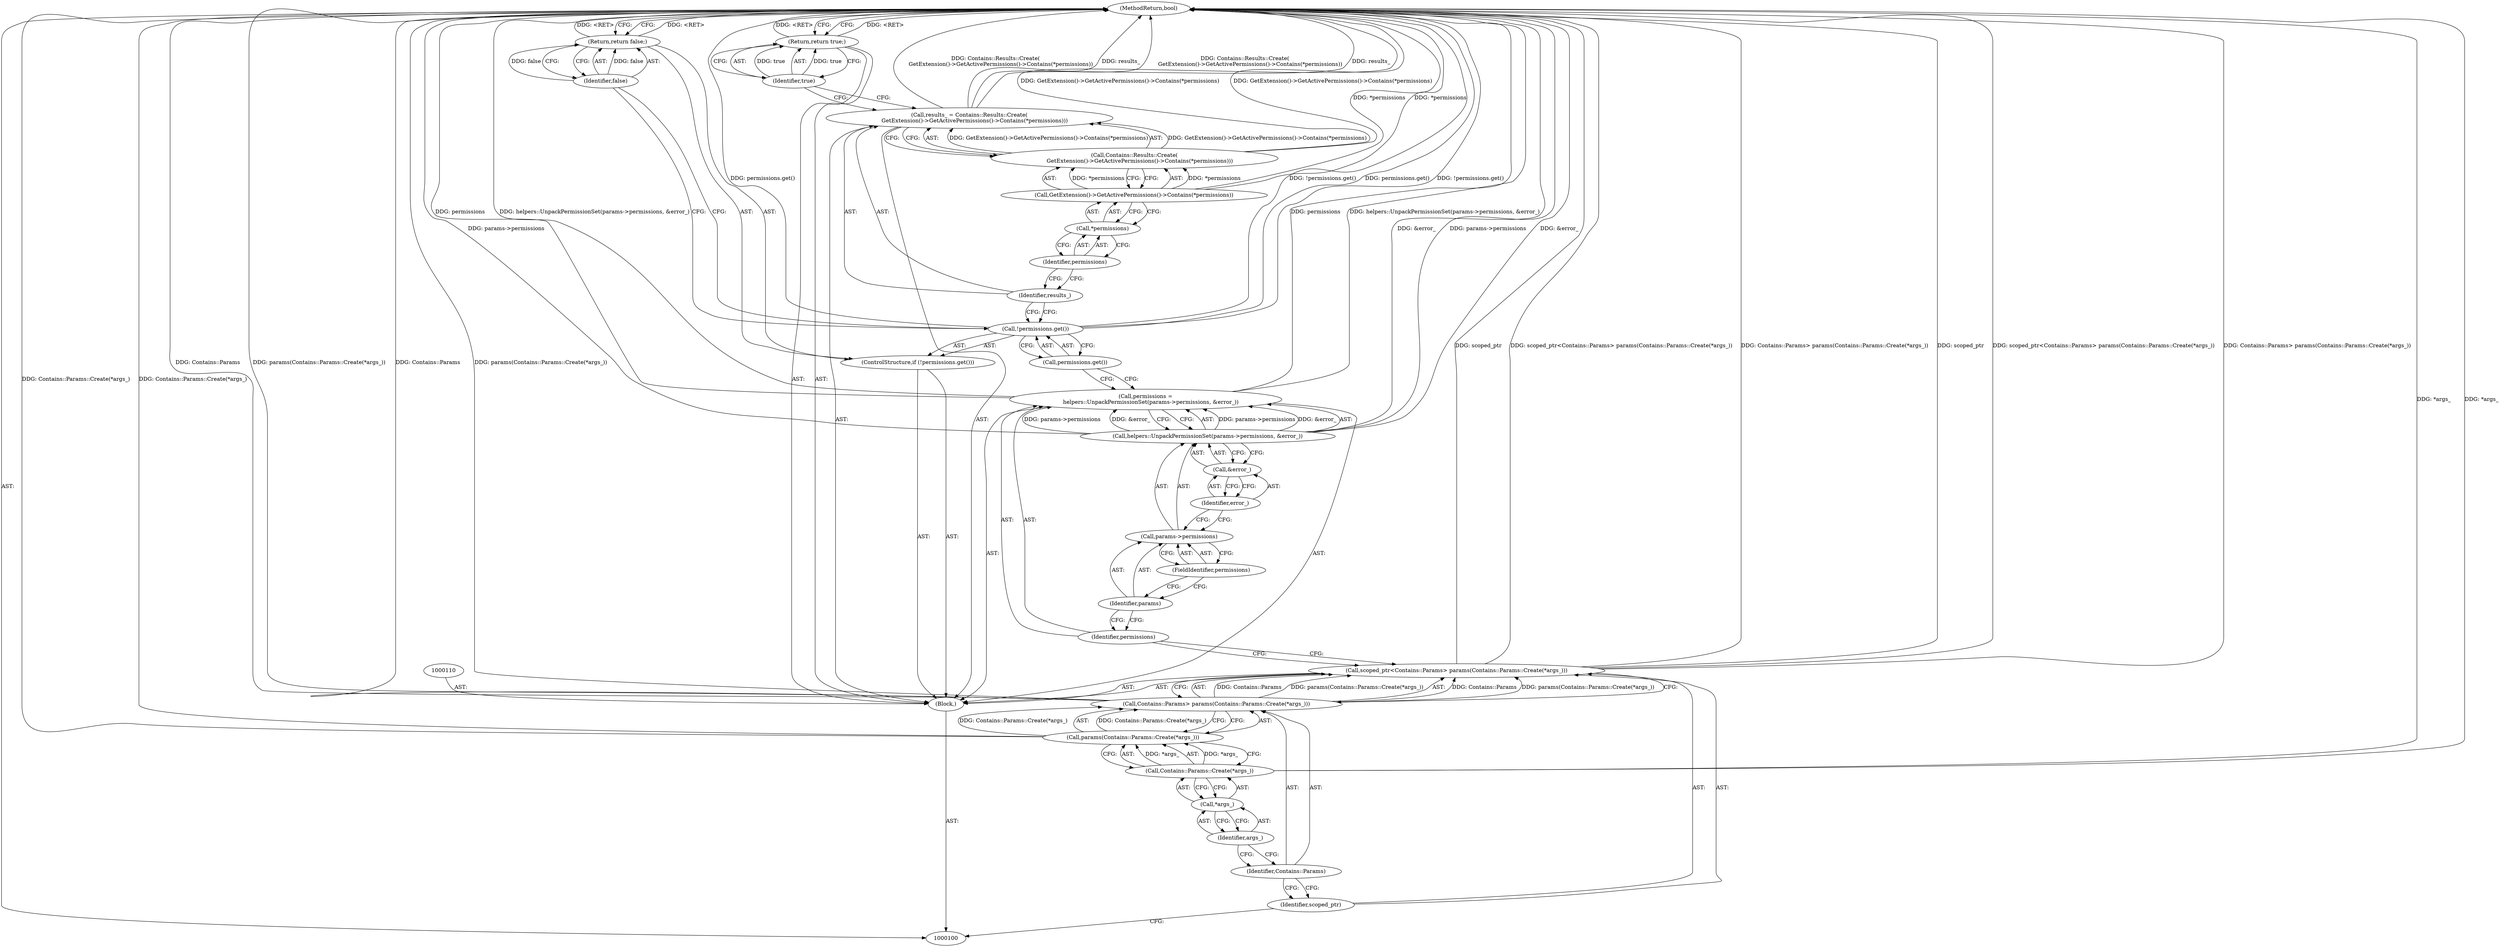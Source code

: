digraph "1_Chrome_e21bdfb9c758ac411012ad84f83d26d3f7dd69fb_0" {
"1000132" [label="(MethodReturn,bool)"];
"1000101" [label="(Block,)"];
"1000128" [label="(Call,*permissions)"];
"1000129" [label="(Identifier,permissions)"];
"1000127" [label="(Call,GetExtension()->GetActivePermissions()->Contains(*permissions))"];
"1000130" [label="(Return,return true;)"];
"1000131" [label="(Identifier,true)"];
"1000104" [label="(Call,Contains::Params> params(Contains::Params::Create(*args_)))"];
"1000105" [label="(Identifier,Contains::Params)"];
"1000102" [label="(Call,scoped_ptr<Contains::Params> params(Contains::Params::Create(*args_)))"];
"1000103" [label="(Identifier,scoped_ptr)"];
"1000106" [label="(Call,params(Contains::Params::Create(*args_)))"];
"1000107" [label="(Call,Contains::Params::Create(*args_))"];
"1000108" [label="(Call,*args_)"];
"1000109" [label="(Identifier,args_)"];
"1000111" [label="(Call,permissions =\n      helpers::UnpackPermissionSet(params->permissions, &error_))"];
"1000112" [label="(Identifier,permissions)"];
"1000114" [label="(Call,params->permissions)"];
"1000115" [label="(Identifier,params)"];
"1000116" [label="(FieldIdentifier,permissions)"];
"1000117" [label="(Call,&error_)"];
"1000118" [label="(Identifier,error_)"];
"1000113" [label="(Call,helpers::UnpackPermissionSet(params->permissions, &error_))"];
"1000119" [label="(ControlStructure,if (!permissions.get()))"];
"1000120" [label="(Call,!permissions.get())"];
"1000121" [label="(Call,permissions.get())"];
"1000123" [label="(Identifier,false)"];
"1000122" [label="(Return,return false;)"];
"1000126" [label="(Call,Contains::Results::Create(\n      GetExtension()->GetActivePermissions()->Contains(*permissions)))"];
"1000124" [label="(Call,results_ = Contains::Results::Create(\n      GetExtension()->GetActivePermissions()->Contains(*permissions)))"];
"1000125" [label="(Identifier,results_)"];
"1000132" -> "1000100"  [label="AST: "];
"1000132" -> "1000122"  [label="CFG: "];
"1000132" -> "1000130"  [label="CFG: "];
"1000122" -> "1000132"  [label="DDG: <RET>"];
"1000113" -> "1000132"  [label="DDG: &error_"];
"1000113" -> "1000132"  [label="DDG: params->permissions"];
"1000124" -> "1000132"  [label="DDG: Contains::Results::Create(\n      GetExtension()->GetActivePermissions()->Contains(*permissions))"];
"1000124" -> "1000132"  [label="DDG: results_"];
"1000107" -> "1000132"  [label="DDG: *args_"];
"1000106" -> "1000132"  [label="DDG: Contains::Params::Create(*args_)"];
"1000102" -> "1000132"  [label="DDG: Contains::Params> params(Contains::Params::Create(*args_))"];
"1000102" -> "1000132"  [label="DDG: scoped_ptr"];
"1000102" -> "1000132"  [label="DDG: scoped_ptr<Contains::Params> params(Contains::Params::Create(*args_))"];
"1000104" -> "1000132"  [label="DDG: Contains::Params"];
"1000104" -> "1000132"  [label="DDG: params(Contains::Params::Create(*args_))"];
"1000120" -> "1000132"  [label="DDG: permissions.get()"];
"1000120" -> "1000132"  [label="DDG: !permissions.get()"];
"1000126" -> "1000132"  [label="DDG: GetExtension()->GetActivePermissions()->Contains(*permissions)"];
"1000127" -> "1000132"  [label="DDG: *permissions"];
"1000111" -> "1000132"  [label="DDG: permissions"];
"1000111" -> "1000132"  [label="DDG: helpers::UnpackPermissionSet(params->permissions, &error_)"];
"1000130" -> "1000132"  [label="DDG: <RET>"];
"1000101" -> "1000100"  [label="AST: "];
"1000102" -> "1000101"  [label="AST: "];
"1000110" -> "1000101"  [label="AST: "];
"1000111" -> "1000101"  [label="AST: "];
"1000119" -> "1000101"  [label="AST: "];
"1000124" -> "1000101"  [label="AST: "];
"1000130" -> "1000101"  [label="AST: "];
"1000128" -> "1000127"  [label="AST: "];
"1000128" -> "1000129"  [label="CFG: "];
"1000129" -> "1000128"  [label="AST: "];
"1000127" -> "1000128"  [label="CFG: "];
"1000129" -> "1000128"  [label="AST: "];
"1000129" -> "1000125"  [label="CFG: "];
"1000128" -> "1000129"  [label="CFG: "];
"1000127" -> "1000126"  [label="AST: "];
"1000127" -> "1000128"  [label="CFG: "];
"1000128" -> "1000127"  [label="AST: "];
"1000126" -> "1000127"  [label="CFG: "];
"1000127" -> "1000132"  [label="DDG: *permissions"];
"1000127" -> "1000126"  [label="DDG: *permissions"];
"1000130" -> "1000101"  [label="AST: "];
"1000130" -> "1000131"  [label="CFG: "];
"1000131" -> "1000130"  [label="AST: "];
"1000132" -> "1000130"  [label="CFG: "];
"1000130" -> "1000132"  [label="DDG: <RET>"];
"1000131" -> "1000130"  [label="DDG: true"];
"1000131" -> "1000130"  [label="AST: "];
"1000131" -> "1000124"  [label="CFG: "];
"1000130" -> "1000131"  [label="CFG: "];
"1000131" -> "1000130"  [label="DDG: true"];
"1000104" -> "1000102"  [label="AST: "];
"1000104" -> "1000106"  [label="CFG: "];
"1000105" -> "1000104"  [label="AST: "];
"1000106" -> "1000104"  [label="AST: "];
"1000102" -> "1000104"  [label="CFG: "];
"1000104" -> "1000132"  [label="DDG: Contains::Params"];
"1000104" -> "1000132"  [label="DDG: params(Contains::Params::Create(*args_))"];
"1000104" -> "1000102"  [label="DDG: Contains::Params"];
"1000104" -> "1000102"  [label="DDG: params(Contains::Params::Create(*args_))"];
"1000106" -> "1000104"  [label="DDG: Contains::Params::Create(*args_)"];
"1000105" -> "1000104"  [label="AST: "];
"1000105" -> "1000103"  [label="CFG: "];
"1000109" -> "1000105"  [label="CFG: "];
"1000102" -> "1000101"  [label="AST: "];
"1000102" -> "1000104"  [label="CFG: "];
"1000103" -> "1000102"  [label="AST: "];
"1000104" -> "1000102"  [label="AST: "];
"1000112" -> "1000102"  [label="CFG: "];
"1000102" -> "1000132"  [label="DDG: Contains::Params> params(Contains::Params::Create(*args_))"];
"1000102" -> "1000132"  [label="DDG: scoped_ptr"];
"1000102" -> "1000132"  [label="DDG: scoped_ptr<Contains::Params> params(Contains::Params::Create(*args_))"];
"1000104" -> "1000102"  [label="DDG: Contains::Params"];
"1000104" -> "1000102"  [label="DDG: params(Contains::Params::Create(*args_))"];
"1000103" -> "1000102"  [label="AST: "];
"1000103" -> "1000100"  [label="CFG: "];
"1000105" -> "1000103"  [label="CFG: "];
"1000106" -> "1000104"  [label="AST: "];
"1000106" -> "1000107"  [label="CFG: "];
"1000107" -> "1000106"  [label="AST: "];
"1000104" -> "1000106"  [label="CFG: "];
"1000106" -> "1000132"  [label="DDG: Contains::Params::Create(*args_)"];
"1000106" -> "1000104"  [label="DDG: Contains::Params::Create(*args_)"];
"1000107" -> "1000106"  [label="DDG: *args_"];
"1000107" -> "1000106"  [label="AST: "];
"1000107" -> "1000108"  [label="CFG: "];
"1000108" -> "1000107"  [label="AST: "];
"1000106" -> "1000107"  [label="CFG: "];
"1000107" -> "1000132"  [label="DDG: *args_"];
"1000107" -> "1000106"  [label="DDG: *args_"];
"1000108" -> "1000107"  [label="AST: "];
"1000108" -> "1000109"  [label="CFG: "];
"1000109" -> "1000108"  [label="AST: "];
"1000107" -> "1000108"  [label="CFG: "];
"1000109" -> "1000108"  [label="AST: "];
"1000109" -> "1000105"  [label="CFG: "];
"1000108" -> "1000109"  [label="CFG: "];
"1000111" -> "1000101"  [label="AST: "];
"1000111" -> "1000113"  [label="CFG: "];
"1000112" -> "1000111"  [label="AST: "];
"1000113" -> "1000111"  [label="AST: "];
"1000121" -> "1000111"  [label="CFG: "];
"1000111" -> "1000132"  [label="DDG: permissions"];
"1000111" -> "1000132"  [label="DDG: helpers::UnpackPermissionSet(params->permissions, &error_)"];
"1000113" -> "1000111"  [label="DDG: params->permissions"];
"1000113" -> "1000111"  [label="DDG: &error_"];
"1000112" -> "1000111"  [label="AST: "];
"1000112" -> "1000102"  [label="CFG: "];
"1000115" -> "1000112"  [label="CFG: "];
"1000114" -> "1000113"  [label="AST: "];
"1000114" -> "1000116"  [label="CFG: "];
"1000115" -> "1000114"  [label="AST: "];
"1000116" -> "1000114"  [label="AST: "];
"1000118" -> "1000114"  [label="CFG: "];
"1000115" -> "1000114"  [label="AST: "];
"1000115" -> "1000112"  [label="CFG: "];
"1000116" -> "1000115"  [label="CFG: "];
"1000116" -> "1000114"  [label="AST: "];
"1000116" -> "1000115"  [label="CFG: "];
"1000114" -> "1000116"  [label="CFG: "];
"1000117" -> "1000113"  [label="AST: "];
"1000117" -> "1000118"  [label="CFG: "];
"1000118" -> "1000117"  [label="AST: "];
"1000113" -> "1000117"  [label="CFG: "];
"1000118" -> "1000117"  [label="AST: "];
"1000118" -> "1000114"  [label="CFG: "];
"1000117" -> "1000118"  [label="CFG: "];
"1000113" -> "1000111"  [label="AST: "];
"1000113" -> "1000117"  [label="CFG: "];
"1000114" -> "1000113"  [label="AST: "];
"1000117" -> "1000113"  [label="AST: "];
"1000111" -> "1000113"  [label="CFG: "];
"1000113" -> "1000132"  [label="DDG: &error_"];
"1000113" -> "1000132"  [label="DDG: params->permissions"];
"1000113" -> "1000111"  [label="DDG: params->permissions"];
"1000113" -> "1000111"  [label="DDG: &error_"];
"1000119" -> "1000101"  [label="AST: "];
"1000120" -> "1000119"  [label="AST: "];
"1000122" -> "1000119"  [label="AST: "];
"1000120" -> "1000119"  [label="AST: "];
"1000120" -> "1000121"  [label="CFG: "];
"1000121" -> "1000120"  [label="AST: "];
"1000123" -> "1000120"  [label="CFG: "];
"1000125" -> "1000120"  [label="CFG: "];
"1000120" -> "1000132"  [label="DDG: permissions.get()"];
"1000120" -> "1000132"  [label="DDG: !permissions.get()"];
"1000121" -> "1000120"  [label="AST: "];
"1000121" -> "1000111"  [label="CFG: "];
"1000120" -> "1000121"  [label="CFG: "];
"1000123" -> "1000122"  [label="AST: "];
"1000123" -> "1000120"  [label="CFG: "];
"1000122" -> "1000123"  [label="CFG: "];
"1000123" -> "1000122"  [label="DDG: false"];
"1000122" -> "1000119"  [label="AST: "];
"1000122" -> "1000123"  [label="CFG: "];
"1000123" -> "1000122"  [label="AST: "];
"1000132" -> "1000122"  [label="CFG: "];
"1000122" -> "1000132"  [label="DDG: <RET>"];
"1000123" -> "1000122"  [label="DDG: false"];
"1000126" -> "1000124"  [label="AST: "];
"1000126" -> "1000127"  [label="CFG: "];
"1000127" -> "1000126"  [label="AST: "];
"1000124" -> "1000126"  [label="CFG: "];
"1000126" -> "1000132"  [label="DDG: GetExtension()->GetActivePermissions()->Contains(*permissions)"];
"1000126" -> "1000124"  [label="DDG: GetExtension()->GetActivePermissions()->Contains(*permissions)"];
"1000127" -> "1000126"  [label="DDG: *permissions"];
"1000124" -> "1000101"  [label="AST: "];
"1000124" -> "1000126"  [label="CFG: "];
"1000125" -> "1000124"  [label="AST: "];
"1000126" -> "1000124"  [label="AST: "];
"1000131" -> "1000124"  [label="CFG: "];
"1000124" -> "1000132"  [label="DDG: Contains::Results::Create(\n      GetExtension()->GetActivePermissions()->Contains(*permissions))"];
"1000124" -> "1000132"  [label="DDG: results_"];
"1000126" -> "1000124"  [label="DDG: GetExtension()->GetActivePermissions()->Contains(*permissions)"];
"1000125" -> "1000124"  [label="AST: "];
"1000125" -> "1000120"  [label="CFG: "];
"1000129" -> "1000125"  [label="CFG: "];
}
